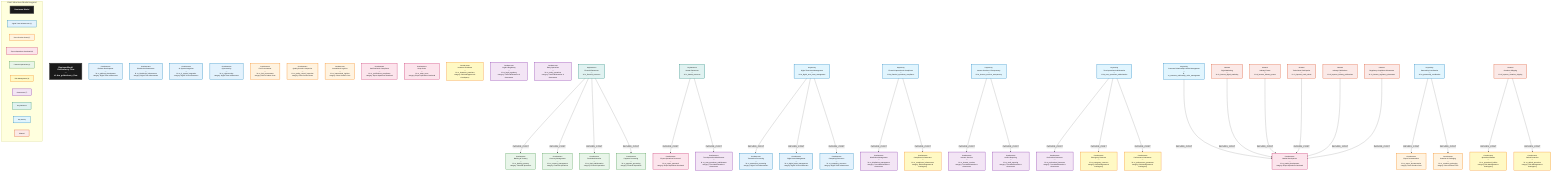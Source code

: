 graph TD
%% Current Cost Structure Model - Goldenberry Flow
%% Generated from Neo4j Knowledge Graph
%% 33 Cost Structures organized by 6 Categories

%% Business Model (Central Node)
BM["BusinessModel<br/>Goldenberry Flow<br/>---<br/>id: bm_goldenberry_flow"]

%% Digital Trust Infrastructure (7 costs)
CS1["CostStructure<br/>Platform Development<br/>---<br/>id: cs_platform_development<br/>category: Digital Trust Infrastructure"]
CS2["CostStructure<br/>Blockchain Infrastructure<br/>---<br/>id: cs_blockchain_infrastructure<br/>category: Digital Trust Infrastructure"]
CS3["CostStructure<br/>AI System Integration<br/>---<br/>id: cs_ai_system_integration<br/>category: Digital Trust Infrastructure"]
CS4["CostStructure<br/>Cybersecurity<br/>---<br/>id: cs_cybersecurity<br/>category: Digital Trust Infrastructure"]
CS5["CostStructure<br/>Transaction Processing<br/>---<br/>id: cs_transaction_processing<br/>category: Digital Trust Infrastructure"]
CS6["CostStructure<br/>Digital Asset Management<br/>---<br/>id: cs_digital_asset_management<br/>category: Digital Trust Infrastructure"]
CS7["CostStructure<br/>Computing Resources<br/>---<br/>id: cs_computing_resources<br/>category: Digital Trust Infrastructure"]

%% Direct Product Costs (5 costs)
CS8["CostStructure<br/>Fruit Procurement<br/>---<br/>id: cs_fruit_procurement<br/>category: Direct Product Costs"]
CS9["CostStructure<br/>Quality Control & Inspection<br/>---<br/>id: cs_quality_control_inspection<br/>category: Direct Product Costs"]
CS10["CostStructure<br/>Export Documentation<br/>---<br/>id: cs_export_documentation<br/>category: Direct Product Costs"]
CS11["CostStructure<br/>Container & Packaging<br/>---<br/>id: cs_container_packaging<br/>category: Direct Product Costs"]
CS12["CostStructure<br/>International Logistics<br/>---<br/>id: cs_international_logistics<br/>category: Direct Product Costs"]

%% Export Operations Overhead (4 costs)
CS13["CostStructure<br/>Export Operations Personnel<br/>---<br/>id: cs_export_personnel<br/>category: Export Operations Overhead"]
CS14["CostStructure<br/>Market Development<br/>---<br/>id: cs_market_development<br/>category: Export Operations Overhead"]
CS15["CostStructure<br/>Certifications & Compliance<br/>---<br/>id: cs_certifications_compliance<br/>category: Export Operations Overhead"]
CS16["CostStructure<br/>Setup Costs<br/>---<br/>id: cs_setup_costs<br/>category: Export Operations Overhead"]

%% Financial Operations (4 costs)
CS17["CostStructure<br/>Banking & Treasury<br/>---<br/>id: cs_banking_treasury<br/>category: Financial Operations"]
CS18["CostStructure<br/>Currency Management<br/>---<br/>id: cs_currency_management<br/>category: Financial Operations"]
CS19["CostStructure<br/>Fund Administration<br/>---<br/>id: cs_fund_administration<br/>category: Financial Operations"]
CS20["CostStructure<br/>Payment Processing<br/>---<br/>id: cs_payment_processing<br/>category: Financial Operations"]

%% Risk Management & Contingency (6 costs)
CS21["CostStructure<br/>Insurance Premiums<br/>---<br/>id: cs_insurance_premiums<br/>category: Risk Management & Contingency"]
CS22["CostStructure<br/>Emergency Reserves<br/>---<br/>id: cs_emergency_reserves<br/>category: Risk Management & Contingency"]
CS23["CostStructure<br/>Compliance Infrastructure<br/>---<br/>id: cs_compliance_infrastructure<br/>category: Risk Management & Contingency"]
CS24["CostStructure<br/>Operational Buffers<br/>---<br/>id: cs_operational_buffers<br/>category: Risk Management & Contingency"]
CS25["CostStructure<br/>Default Protection<br/>---<br/>id: cs_default_protection<br/>category: Risk Management & Contingency"]
CS26["CostStructure<br/>Performance Guarantees<br/>---<br/>id: cs_performance_guarantees<br/>category: Risk Management & Contingency"]

%% Trust Administration & Governance (7 costs)
CS27["CostStructure<br/>Trust Operations Administrator<br/>---<br/>id: cs_trust_operations_administrator<br/>category: Trust Administration & Governance"]
CS28["CostStructure<br/>Legal & Regulatory<br/>---<br/>id: cs_legal_regulatory<br/>category: Trust Administration & Governance"]
CS29["CostStructure<br/>Professional Insurance<br/>---<br/>id: cs_professional_insurance<br/>category: Trust Administration & Governance"]
CS30["CostStructure<br/>Entity Operations<br/>---<br/>id: cs_entity_operations<br/>category: Trust Administration & Governance"]
CS31["CostStructure<br/>Investor Services<br/>---<br/>id: cs_investor_services<br/>category: Trust Administration & Governance"]
CS32["CostStructure<br/>Distribution Management<br/>---<br/>id: cs_distribution_management<br/>category: Trust Administration & Governance"]
CS33["CostStructure<br/>Audit & Reporting<br/>---<br/>id: cs_audit_reporting<br/>category: Trust Administration & Governance"]

%% Key Resources that incur costs
KR1["KeyResource<br/>Financial Resources<br/>---<br/>id: kr_financial_resources"]
KR2["KeyResource<br/>Human Resources<br/>---<br/>id: kr_human_resources"]

%% Key Activities that incur costs
KA1["KeyActivity<br/>Digital Trust Asset Management<br/>---<br/>id: ka_digital_trust_asset_management"]
KA2["KeyActivity<br/>Financial Operations & Compliance<br/>---<br/>id: ka_financial_operations_compliance"]
KA3["KeyActivity<br/>Investor Services & Transparency<br/>---<br/>id: ka_investor_services_transparency"]
KA4["KeyActivity<br/>Trust Operations Administration<br/>---<br/>id: ka_trust_operations_administration"]
KA5["KeyActivity<br/>Customer Relationship & Order Management<br/>---<br/>id: ka_customer_relationship_order_management"]
KA6["KeyActivity<br/>Partnership Coordination<br/>---<br/>id: ka_partnership_coordination"]

%% Channels that incur costs
CH1["Channel<br/>Container Shipping<br/>---<br/>id: ch_importer_container_shipping"]
CH2["Channel<br/>Digital Marketing<br/>---<br/>id: ch_investor_digital_marketing"]
CH3["Channel<br/>Industry Events<br/>---<br/>id: ch_investor_industry_events"]
CH4["Channel<br/>Trade Show Participation<br/>---<br/>id: ch_importer_trade_shows"]
CH5["Channel<br/>Industry Publications<br/>---<br/>id: ch_importer_industry_publications"]
CH6["Channel<br/>Regulatory Compliance Showcases<br/>---<br/>id: ch_investor_regulatory_showcases"]

%% INCURS_COST Relationships - Resources to Costs
KR1 -->|INCURS_COST| CS17
KR1 -->|INCURS_COST| CS18
KR1 -->|INCURS_COST| CS19
KR1 -->|INCURS_COST| CS20
KR2 -->|INCURS_COST| CS13
KR2 -->|INCURS_COST| CS27

%% INCURS_COST Relationships - Activities to Costs
KA1 -->|INCURS_COST| CS5
KA1 -->|INCURS_COST| CS6
KA1 -->|INCURS_COST| CS7
KA2 -->|INCURS_COST| CS32
KA2 -->|INCURS_COST| CS23
KA3 -->|INCURS_COST| CS31
KA3 -->|INCURS_COST| CS33
KA4 -->|INCURS_COST| CS29
KA4 -->|INCURS_COST| CS22
KA4 -->|INCURS_COST| CS26
KA5 -->|INCURS_COST| CS14
KA6 -->|INCURS_COST| CS10
KA6 -->|INCURS_COST| CS11

%% INCURS_COST Relationships - Channels to Costs
CH1 -->|INCURS_COST| CS24
CH1 -->|INCURS_COST| CS25
CH2 -->|INCURS_COST| CS14
CH3 -->|INCURS_COST| CS14
CH4 -->|INCURS_COST| CS14
CH5 -->|INCURS_COST| CS14
CH6 -->|INCURS_COST| CS14

%% Styling
classDef businessModel fill:#1a1a1a,stroke:#333,stroke-width:4px,color:#fff,font-size:14px,font-weight:bold
classDef digitalInfra fill:#e3f2fd,stroke:#0077B6,stroke-width:2px,color:#000,font-size:11px
classDef directProduct fill:#fff3e0,stroke:#f57c00,stroke-width:2px,color:#000,font-size:11px
classDef exportOps fill:#fce4ec,stroke:#c2185b,stroke-width:2px,color:#000,font-size:11px
classDef financial fill:#e8f5e9,stroke:#388e3c,stroke-width:2px,color:#000,font-size:11px
classDef risk fill:#fff9c4,stroke:#f57f17,stroke-width:2px,color:#000,font-size:11px
classDef governance fill:#f3e5f5,stroke:#7b1fa2,stroke-width:2px,color:#000,font-size:11px
classDef resource fill:#e0f2f1,stroke:#00796b,stroke-width:2px,color:#000,font-size:11px
classDef activity fill:#e1f5fe,stroke:#0277bd,stroke-width:2px,color:#000,font-size:11px
classDef channel fill:#fbe9e7,stroke:#d84315,stroke-width:2px,color:#000,font-size:11px

class BM businessModel
class CS1,CS2,CS3,CS4,CS5,CS6,CS7 digitalInfra
class CS8,CS9,CS10,CS11,CS12 directProduct
class CS13,CS14,CS15,CS16 exportOps
class CS17,CS18,CS19,CS20 financial
class CS21,CS22,CS23,CS24,CS25,CS26 risk
class CS27,CS28,CS29,CS30,CS31,CS32,CS33 governance
class KR1,KR2 resource
class KA1,KA2,KA3,KA4,KA5,KA6 activity
class CH1,CH2,CH3,CH4,CH5,CH6 channel

%% Legend
subgraph Legend["Cost Structure Model Legend"]
    L1["Business Model"]:::businessModel
    L2["Digital Trust Infrastructure (7)"]:::digitalInfra
    L3["Direct Product Costs (5)"]:::directProduct
    L4["Export Operations Overhead (4)"]:::exportOps
    L5["Financial Operations (4)"]:::financial
    L6["Risk Management (6)"]:::risk
    L7["Governance (7)"]:::governance
    L8["Key Resource"]:::resource
    L9["Key Activity"]:::activity
    L10["Channel"]:::channel
end
